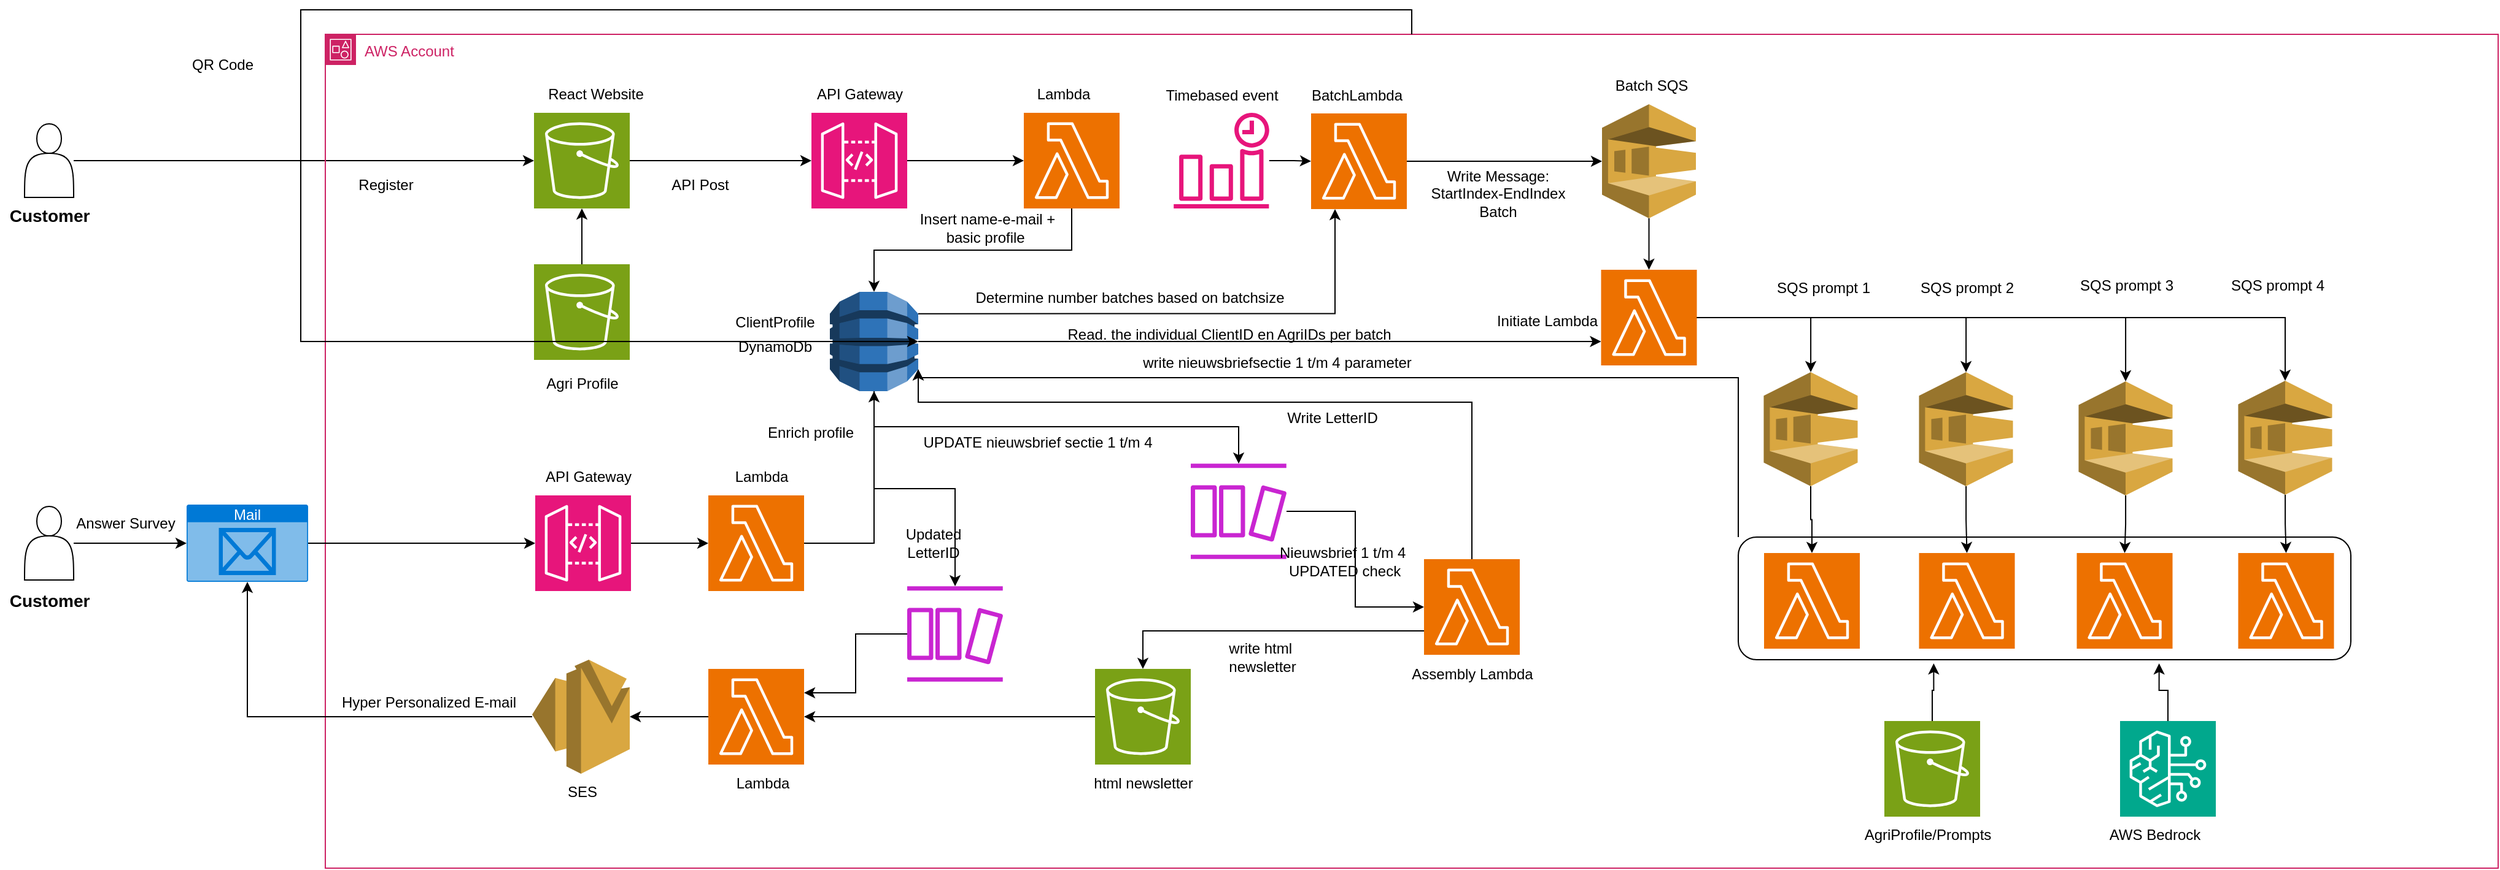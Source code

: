 <mxfile version="24.7.7">
  <diagram name="Page-1" id="ilZP2qW8_-uFimZYdBFT">
    <mxGraphModel dx="1523" dy="710" grid="1" gridSize="10" guides="1" tooltips="1" connect="1" arrows="1" fold="1" page="1" pageScale="1" pageWidth="1169" pageHeight="827" math="0" shadow="0">
      <root>
        <mxCell id="0" />
        <mxCell id="1" parent="0" />
        <mxCell id="if1NxrHObhTsh4fhzjl3-6" style="edgeStyle=orthogonalEdgeStyle;rounded=0;orthogonalLoop=1;jettySize=auto;html=1;" parent="1" source="Pjy3FeyiMRUxahzW9iAM-1" target="if1NxrHObhTsh4fhzjl3-1" edge="1">
          <mxGeometry relative="1" as="geometry" />
        </mxCell>
        <mxCell id="Pjy3FeyiMRUxahzW9iAM-1" value="" style="shape=actor;whiteSpace=wrap;html=1;" parent="1" vertex="1">
          <mxGeometry x="285" y="193" width="40" height="60" as="geometry" />
        </mxCell>
        <mxCell id="Pjy3FeyiMRUxahzW9iAM-2" value="Customer" style="text;html=1;align=center;verticalAlign=middle;resizable=0;points=[];autosize=1;strokeColor=none;fillColor=none;fontStyle=1;fontSize=14;" parent="1" vertex="1">
          <mxGeometry x="265" y="253" width="80" height="30" as="geometry" />
        </mxCell>
        <mxCell id="Pjy3FeyiMRUxahzW9iAM-7" value="AWS Account" style="points=[[0,0],[0.25,0],[0.5,0],[0.75,0],[1,0],[1,0.25],[1,0.5],[1,0.75],[1,1],[0.75,1],[0.5,1],[0.25,1],[0,1],[0,0.75],[0,0.5],[0,0.25]];outlineConnect=0;gradientColor=none;html=1;whiteSpace=wrap;fontSize=12;fontStyle=0;container=1;pointerEvents=0;collapsible=0;recursiveResize=0;shape=mxgraph.aws4.group;grIcon=mxgraph.aws4.group_account;strokeColor=#CD2264;fillColor=none;verticalAlign=top;align=left;spacingLeft=30;fontColor=#CD2264;dashed=0;" parent="1" vertex="1">
          <mxGeometry x="530" y="120" width="1770" height="680" as="geometry" />
        </mxCell>
        <mxCell id="haPTc5b58EqI_fG-wiht-6" value="" style="rounded=1;whiteSpace=wrap;html=1;" vertex="1" parent="Pjy3FeyiMRUxahzW9iAM-7">
          <mxGeometry x="1151" y="410" width="499" height="100" as="geometry" />
        </mxCell>
        <mxCell id="Pjy3FeyiMRUxahzW9iAM-45" value="SES" style="text;html=1;align=center;verticalAlign=middle;resizable=0;points=[];autosize=1;strokeColor=none;fillColor=none;" parent="Pjy3FeyiMRUxahzW9iAM-7" vertex="1">
          <mxGeometry x="184" y="603" width="50" height="30" as="geometry" />
        </mxCell>
        <mxCell id="GgYd7F4fkAA2t6muYhwX-22" value="Lambda" style="text;html=1;align=center;verticalAlign=middle;resizable=0;points=[];autosize=1;strokeColor=none;fillColor=none;" parent="Pjy3FeyiMRUxahzW9iAM-7" vertex="1">
          <mxGeometry x="321" y="595.5" width="70" height="30" as="geometry" />
        </mxCell>
        <mxCell id="Pjy3FeyiMRUxahzW9iAM-12" style="edgeStyle=orthogonalEdgeStyle;rounded=0;orthogonalLoop=1;jettySize=auto;html=1;exitX=1;exitY=0.5;exitDx=0;exitDy=0;exitPerimeter=0;" parent="Pjy3FeyiMRUxahzW9iAM-7" source="Pjy3FeyiMRUxahzW9iAM-8" target="Pjy3FeyiMRUxahzW9iAM-11" edge="1">
          <mxGeometry relative="1" as="geometry" />
        </mxCell>
        <mxCell id="Pjy3FeyiMRUxahzW9iAM-8" value="" style="sketch=0;points=[[0,0,0],[0.25,0,0],[0.5,0,0],[0.75,0,0],[1,0,0],[0,1,0],[0.25,1,0],[0.5,1,0],[0.75,1,0],[1,1,0],[0,0.25,0],[0,0.5,0],[0,0.75,0],[1,0.25,0],[1,0.5,0],[1,0.75,0]];outlineConnect=0;fontColor=#232F3E;fillColor=#E7157B;strokeColor=#ffffff;dashed=0;verticalLabelPosition=bottom;verticalAlign=top;align=center;html=1;fontSize=12;fontStyle=0;aspect=fixed;shape=mxgraph.aws4.resourceIcon;resIcon=mxgraph.aws4.api_gateway;" parent="Pjy3FeyiMRUxahzW9iAM-7" vertex="1">
          <mxGeometry x="396" y="64" width="78" height="78" as="geometry" />
        </mxCell>
        <mxCell id="Pjy3FeyiMRUxahzW9iAM-17" style="edgeStyle=orthogonalEdgeStyle;rounded=0;orthogonalLoop=1;jettySize=auto;html=1;exitX=0.5;exitY=1;exitDx=0;exitDy=0;exitPerimeter=0;" parent="Pjy3FeyiMRUxahzW9iAM-7" source="Pjy3FeyiMRUxahzW9iAM-11" target="Pjy3FeyiMRUxahzW9iAM-15" edge="1">
          <mxGeometry relative="1" as="geometry" />
        </mxCell>
        <mxCell id="Pjy3FeyiMRUxahzW9iAM-11" value="" style="sketch=0;points=[[0,0,0],[0.25,0,0],[0.5,0,0],[0.75,0,0],[1,0,0],[0,1,0],[0.25,1,0],[0.5,1,0],[0.75,1,0],[1,1,0],[0,0.25,0],[0,0.5,0],[0,0.75,0],[1,0.25,0],[1,0.5,0],[1,0.75,0]];outlineConnect=0;fontColor=#232F3E;fillColor=#ED7100;strokeColor=#ffffff;dashed=0;verticalLabelPosition=bottom;verticalAlign=top;align=center;html=1;fontSize=12;fontStyle=0;aspect=fixed;shape=mxgraph.aws4.resourceIcon;resIcon=mxgraph.aws4.lambda;" parent="Pjy3FeyiMRUxahzW9iAM-7" vertex="1">
          <mxGeometry x="569" y="64" width="78" height="78" as="geometry" />
        </mxCell>
        <mxCell id="Pjy3FeyiMRUxahzW9iAM-13" value="API Gateway" style="text;html=1;align=center;verticalAlign=middle;resizable=0;points=[];autosize=1;strokeColor=none;fillColor=none;" parent="Pjy3FeyiMRUxahzW9iAM-7" vertex="1">
          <mxGeometry x="390" y="34" width="90" height="30" as="geometry" />
        </mxCell>
        <mxCell id="Pjy3FeyiMRUxahzW9iAM-14" value="Lambda" style="text;html=1;align=center;verticalAlign=middle;resizable=0;points=[];autosize=1;strokeColor=none;fillColor=none;" parent="Pjy3FeyiMRUxahzW9iAM-7" vertex="1">
          <mxGeometry x="566" y="34" width="70" height="30" as="geometry" />
        </mxCell>
        <mxCell id="haPTc5b58EqI_fG-wiht-12" style="edgeStyle=orthogonalEdgeStyle;rounded=0;orthogonalLoop=1;jettySize=auto;html=1;" edge="1" parent="Pjy3FeyiMRUxahzW9iAM-7" source="Pjy3FeyiMRUxahzW9iAM-15" target="x71hhQw1BTaZVCnX9v6i-37">
          <mxGeometry relative="1" as="geometry" />
        </mxCell>
        <mxCell id="haPTc5b58EqI_fG-wiht-19" style="edgeStyle=orthogonalEdgeStyle;rounded=0;orthogonalLoop=1;jettySize=auto;html=1;" edge="1" parent="Pjy3FeyiMRUxahzW9iAM-7" source="Pjy3FeyiMRUxahzW9iAM-15" target="haPTc5b58EqI_fG-wiht-18">
          <mxGeometry relative="1" as="geometry">
            <Array as="points">
              <mxPoint x="447" y="320" />
              <mxPoint x="744" y="320" />
            </Array>
          </mxGeometry>
        </mxCell>
        <mxCell id="Pjy3FeyiMRUxahzW9iAM-15" value="" style="outlineConnect=0;dashed=0;verticalLabelPosition=bottom;verticalAlign=top;align=center;html=1;shape=mxgraph.aws3.dynamo_db;fillColor=#2E73B8;gradientColor=none;" parent="Pjy3FeyiMRUxahzW9iAM-7" vertex="1">
          <mxGeometry x="411" y="210" width="72" height="81" as="geometry" />
        </mxCell>
        <mxCell id="Pjy3FeyiMRUxahzW9iAM-18" value="Insert name-e-mail + &lt;br&gt;basic profile&amp;nbsp;" style="text;html=1;align=center;verticalAlign=middle;resizable=0;points=[];autosize=1;strokeColor=none;fillColor=none;" parent="Pjy3FeyiMRUxahzW9iAM-7" vertex="1">
          <mxGeometry x="474" y="138" width="130" height="40" as="geometry" />
        </mxCell>
        <mxCell id="Pjy3FeyiMRUxahzW9iAM-19" style="edgeStyle=orthogonalEdgeStyle;rounded=0;orthogonalLoop=1;jettySize=auto;html=1;exitX=1;exitY=0.5;exitDx=0;exitDy=0;exitPerimeter=0;" parent="Pjy3FeyiMRUxahzW9iAM-7" source="Pjy3FeyiMRUxahzW9iAM-20" target="Pjy3FeyiMRUxahzW9iAM-21" edge="1">
          <mxGeometry relative="1" as="geometry" />
        </mxCell>
        <mxCell id="Pjy3FeyiMRUxahzW9iAM-20" value="" style="sketch=0;points=[[0,0,0],[0.25,0,0],[0.5,0,0],[0.75,0,0],[1,0,0],[0,1,0],[0.25,1,0],[0.5,1,0],[0.75,1,0],[1,1,0],[0,0.25,0],[0,0.5,0],[0,0.75,0],[1,0.25,0],[1,0.5,0],[1,0.75,0]];outlineConnect=0;fontColor=#232F3E;fillColor=#E7157B;strokeColor=#ffffff;dashed=0;verticalLabelPosition=bottom;verticalAlign=top;align=center;html=1;fontSize=12;fontStyle=0;aspect=fixed;shape=mxgraph.aws4.resourceIcon;resIcon=mxgraph.aws4.api_gateway;" parent="Pjy3FeyiMRUxahzW9iAM-7" vertex="1">
          <mxGeometry x="171" y="376" width="78" height="78" as="geometry" />
        </mxCell>
        <mxCell id="Pjy3FeyiMRUxahzW9iAM-21" value="" style="sketch=0;points=[[0,0,0],[0.25,0,0],[0.5,0,0],[0.75,0,0],[1,0,0],[0,1,0],[0.25,1,0],[0.5,1,0],[0.75,1,0],[1,1,0],[0,0.25,0],[0,0.5,0],[0,0.75,0],[1,0.25,0],[1,0.5,0],[1,0.75,0]];outlineConnect=0;fontColor=#232F3E;fillColor=#ED7100;strokeColor=#ffffff;dashed=0;verticalLabelPosition=bottom;verticalAlign=top;align=center;html=1;fontSize=12;fontStyle=0;aspect=fixed;shape=mxgraph.aws4.resourceIcon;resIcon=mxgraph.aws4.lambda;" parent="Pjy3FeyiMRUxahzW9iAM-7" vertex="1">
          <mxGeometry x="312" y="376" width="78" height="78" as="geometry" />
        </mxCell>
        <mxCell id="Pjy3FeyiMRUxahzW9iAM-22" value="API Gateway" style="text;html=1;align=center;verticalAlign=middle;resizable=0;points=[];autosize=1;strokeColor=none;fillColor=none;" parent="Pjy3FeyiMRUxahzW9iAM-7" vertex="1">
          <mxGeometry x="168.5" y="346" width="90" height="30" as="geometry" />
        </mxCell>
        <mxCell id="Pjy3FeyiMRUxahzW9iAM-23" value="Lambda" style="text;html=1;align=center;verticalAlign=middle;resizable=0;points=[];autosize=1;strokeColor=none;fillColor=none;" parent="Pjy3FeyiMRUxahzW9iAM-7" vertex="1">
          <mxGeometry x="320" y="346" width="70" height="30" as="geometry" />
        </mxCell>
        <mxCell id="Pjy3FeyiMRUxahzW9iAM-33" style="edgeStyle=orthogonalEdgeStyle;rounded=0;orthogonalLoop=1;jettySize=auto;html=1;entryX=0.5;entryY=1;entryDx=0;entryDy=0;entryPerimeter=0;" parent="Pjy3FeyiMRUxahzW9iAM-7" source="Pjy3FeyiMRUxahzW9iAM-21" target="Pjy3FeyiMRUxahzW9iAM-15" edge="1">
          <mxGeometry relative="1" as="geometry" />
        </mxCell>
        <mxCell id="Pjy3FeyiMRUxahzW9iAM-34" value="Enrich profile" style="text;html=1;align=center;verticalAlign=middle;resizable=0;points=[];autosize=1;strokeColor=none;fillColor=none;" parent="Pjy3FeyiMRUxahzW9iAM-7" vertex="1">
          <mxGeometry x="350" y="310" width="90" height="30" as="geometry" />
        </mxCell>
        <mxCell id="yBYa-x6PglmO1cDo0_gz-7" style="edgeStyle=orthogonalEdgeStyle;rounded=0;orthogonalLoop=1;jettySize=auto;html=1;" parent="Pjy3FeyiMRUxahzW9iAM-7" source="Pjy3FeyiMRUxahzW9iAM-35" target="yBYa-x6PglmO1cDo0_gz-5" edge="1">
          <mxGeometry relative="1" as="geometry" />
        </mxCell>
        <mxCell id="Pjy3FeyiMRUxahzW9iAM-35" value="" style="sketch=0;points=[[0,0,0],[0.25,0,0],[0.5,0,0],[0.75,0,0],[1,0,0],[0,1,0],[0.25,1,0],[0.5,1,0],[0.75,1,0],[1,1,0],[0,0.25,0],[0,0.5,0],[0,0.75,0],[1,0.25,0],[1,0.5,0],[1,0.75,0]];outlineConnect=0;fontColor=#232F3E;fillColor=#ED7100;strokeColor=#ffffff;dashed=0;verticalLabelPosition=bottom;verticalAlign=top;align=center;html=1;fontSize=12;fontStyle=0;aspect=fixed;shape=mxgraph.aws4.resourceIcon;resIcon=mxgraph.aws4.lambda;" parent="Pjy3FeyiMRUxahzW9iAM-7" vertex="1">
          <mxGeometry x="803" y="64.5" width="78" height="78" as="geometry" />
        </mxCell>
        <mxCell id="Pjy3FeyiMRUxahzW9iAM-36" value="" style="sketch=0;outlineConnect=0;fontColor=#232F3E;gradientColor=none;fillColor=#E7157B;strokeColor=none;dashed=0;verticalLabelPosition=bottom;verticalAlign=top;align=center;html=1;fontSize=12;fontStyle=0;aspect=fixed;pointerEvents=1;shape=mxgraph.aws4.event_time_based;" parent="Pjy3FeyiMRUxahzW9iAM-7" vertex="1">
          <mxGeometry x="691" y="64" width="78" height="78" as="geometry" />
        </mxCell>
        <mxCell id="Pjy3FeyiMRUxahzW9iAM-37" value="Timebased event" style="text;html=1;align=center;verticalAlign=middle;resizable=0;points=[];autosize=1;strokeColor=none;fillColor=none;" parent="Pjy3FeyiMRUxahzW9iAM-7" vertex="1">
          <mxGeometry x="670" y="34.5" width="120" height="30" as="geometry" />
        </mxCell>
        <mxCell id="Pjy3FeyiMRUxahzW9iAM-46" value="" style="sketch=0;points=[[0,0,0],[0.25,0,0],[0.5,0,0],[0.75,0,0],[1,0,0],[0,1,0],[0.25,1,0],[0.5,1,0],[0.75,1,0],[1,1,0],[0,0.25,0],[0,0.5,0],[0,0.75,0],[1,0.25,0],[1,0.5,0],[1,0.75,0]];outlineConnect=0;fontColor=#232F3E;fillColor=#7AA116;strokeColor=#ffffff;dashed=0;verticalLabelPosition=bottom;verticalAlign=top;align=center;html=1;fontSize=12;fontStyle=0;aspect=fixed;shape=mxgraph.aws4.resourceIcon;resIcon=mxgraph.aws4.s3;" parent="Pjy3FeyiMRUxahzW9iAM-7" vertex="1">
          <mxGeometry x="627" y="517.5" width="78" height="78" as="geometry" />
        </mxCell>
        <mxCell id="Pjy3FeyiMRUxahzW9iAM-48" value="write html&amp;nbsp;&lt;div&gt;newsletter&lt;/div&gt;" style="text;html=1;align=center;verticalAlign=middle;resizable=0;points=[];autosize=1;strokeColor=none;fillColor=none;" parent="Pjy3FeyiMRUxahzW9iAM-7" vertex="1">
          <mxGeometry x="723" y="488" width="80" height="40" as="geometry" />
        </mxCell>
        <mxCell id="Pjy3FeyiMRUxahzW9iAM-55" value="html newsletter" style="text;html=1;align=center;verticalAlign=middle;resizable=0;points=[];autosize=1;strokeColor=none;fillColor=none;" parent="Pjy3FeyiMRUxahzW9iAM-7" vertex="1">
          <mxGeometry x="616" y="595.5" width="100" height="30" as="geometry" />
        </mxCell>
        <mxCell id="x71hhQw1BTaZVCnX9v6i-20" style="edgeStyle=orthogonalEdgeStyle;rounded=0;orthogonalLoop=1;jettySize=auto;html=1;exitX=0;exitY=0.5;exitDx=0;exitDy=0;exitPerimeter=0;" parent="Pjy3FeyiMRUxahzW9iAM-7" source="GgYd7F4fkAA2t6muYhwX-21" target="Pjy3FeyiMRUxahzW9iAM-44" edge="1">
          <mxGeometry relative="1" as="geometry" />
        </mxCell>
        <mxCell id="GgYd7F4fkAA2t6muYhwX-21" value="" style="sketch=0;points=[[0,0,0],[0.25,0,0],[0.5,0,0],[0.75,0,0],[1,0,0],[0,1,0],[0.25,1,0],[0.5,1,0],[0.75,1,0],[1,1,0],[0,0.25,0],[0,0.5,0],[0,0.75,0],[1,0.25,0],[1,0.5,0],[1,0.75,0]];outlineConnect=0;fontColor=#232F3E;fillColor=#ED7100;strokeColor=#ffffff;dashed=0;verticalLabelPosition=bottom;verticalAlign=top;align=center;html=1;fontSize=12;fontStyle=0;aspect=fixed;shape=mxgraph.aws4.resourceIcon;resIcon=mxgraph.aws4.lambda;" parent="Pjy3FeyiMRUxahzW9iAM-7" vertex="1">
          <mxGeometry x="312" y="517.5" width="78" height="78" as="geometry" />
        </mxCell>
        <mxCell id="if1NxrHObhTsh4fhzjl3-1" value="" style="sketch=0;points=[[0,0,0],[0.25,0,0],[0.5,0,0],[0.75,0,0],[1,0,0],[0,1,0],[0.25,1,0],[0.5,1,0],[0.75,1,0],[1,1,0],[0,0.25,0],[0,0.5,0],[0,0.75,0],[1,0.25,0],[1,0.5,0],[1,0.75,0]];outlineConnect=0;fontColor=#232F3E;fillColor=#7AA116;strokeColor=#ffffff;dashed=0;verticalLabelPosition=bottom;verticalAlign=top;align=center;html=1;fontSize=12;fontStyle=0;aspect=fixed;shape=mxgraph.aws4.resourceIcon;resIcon=mxgraph.aws4.s3;" parent="Pjy3FeyiMRUxahzW9iAM-7" vertex="1">
          <mxGeometry x="170" y="64" width="78" height="78" as="geometry" />
        </mxCell>
        <mxCell id="if1NxrHObhTsh4fhzjl3-2" value="React Website" style="text;html=1;align=center;verticalAlign=middle;resizable=0;points=[];autosize=1;strokeColor=none;fillColor=none;" parent="Pjy3FeyiMRUxahzW9iAM-7" vertex="1">
          <mxGeometry x="170" y="34" width="100" height="30" as="geometry" />
        </mxCell>
        <mxCell id="if1NxrHObhTsh4fhzjl3-4" value="" style="shape=image;verticalLabelPosition=bottom;labelBackgroundColor=default;verticalAlign=top;aspect=fixed;imageAspect=0;image=https://upload.wikimedia.org/wikipedia/commons/thumb/a/a7/React-icon.svg/512px-React-icon.svg.png;" parent="Pjy3FeyiMRUxahzW9iAM-7" vertex="1">
          <mxGeometry x="120.6" y="27" width="49.4" height="44" as="geometry" />
        </mxCell>
        <mxCell id="if1NxrHObhTsh4fhzjl3-5" style="edgeStyle=orthogonalEdgeStyle;rounded=0;orthogonalLoop=1;jettySize=auto;html=1;entryX=0;entryY=0.5;entryDx=0;entryDy=0;entryPerimeter=0;" parent="Pjy3FeyiMRUxahzW9iAM-7" source="if1NxrHObhTsh4fhzjl3-1" target="Pjy3FeyiMRUxahzW9iAM-8" edge="1">
          <mxGeometry relative="1" as="geometry" />
        </mxCell>
        <mxCell id="if1NxrHObhTsh4fhzjl3-7" value="Register" style="text;html=1;align=center;verticalAlign=middle;resizable=0;points=[];autosize=1;strokeColor=none;fillColor=none;" parent="Pjy3FeyiMRUxahzW9iAM-7" vertex="1">
          <mxGeometry x="14" y="108" width="70" height="30" as="geometry" />
        </mxCell>
        <mxCell id="if1NxrHObhTsh4fhzjl3-8" value="API Post" style="text;html=1;align=center;verticalAlign=middle;resizable=0;points=[];autosize=1;strokeColor=none;fillColor=none;" parent="Pjy3FeyiMRUxahzW9iAM-7" vertex="1">
          <mxGeometry x="270" y="108" width="70" height="30" as="geometry" />
        </mxCell>
        <mxCell id="if1NxrHObhTsh4fhzjl3-9" value="DynamoDb" style="text;html=1;align=center;verticalAlign=middle;resizable=0;points=[];autosize=1;strokeColor=none;fillColor=none;" parent="Pjy3FeyiMRUxahzW9iAM-7" vertex="1">
          <mxGeometry x="326" y="240" width="80" height="30" as="geometry" />
        </mxCell>
        <mxCell id="if1NxrHObhTsh4fhzjl3-10" value="" style="sketch=0;points=[[0,0,0],[0.25,0,0],[0.5,0,0],[0.75,0,0],[1,0,0],[0,1,0],[0.25,1,0],[0.5,1,0],[0.75,1,0],[1,1,0],[0,0.25,0],[0,0.5,0],[0,0.75,0],[1,0.25,0],[1,0.5,0],[1,0.75,0]];outlineConnect=0;fontColor=#232F3E;fillColor=#7AA116;strokeColor=#ffffff;dashed=0;verticalLabelPosition=bottom;verticalAlign=top;align=center;html=1;fontSize=12;fontStyle=0;aspect=fixed;shape=mxgraph.aws4.resourceIcon;resIcon=mxgraph.aws4.s3;" parent="Pjy3FeyiMRUxahzW9iAM-7" vertex="1">
          <mxGeometry x="170" y="187.5" width="78" height="78" as="geometry" />
        </mxCell>
        <mxCell id="if1NxrHObhTsh4fhzjl3-11" value="Agri Profile" style="text;html=1;align=center;verticalAlign=middle;resizable=0;points=[];autosize=1;strokeColor=none;fillColor=none;" parent="Pjy3FeyiMRUxahzW9iAM-7" vertex="1">
          <mxGeometry x="169" y="270" width="80" height="30" as="geometry" />
        </mxCell>
        <mxCell id="if1NxrHObhTsh4fhzjl3-12" style="edgeStyle=orthogonalEdgeStyle;rounded=0;orthogonalLoop=1;jettySize=auto;html=1;exitX=0.5;exitY=0;exitDx=0;exitDy=0;exitPerimeter=0;entryX=0.5;entryY=1;entryDx=0;entryDy=0;entryPerimeter=0;" parent="Pjy3FeyiMRUxahzW9iAM-7" source="if1NxrHObhTsh4fhzjl3-10" target="if1NxrHObhTsh4fhzjl3-1" edge="1">
          <mxGeometry relative="1" as="geometry" />
        </mxCell>
        <mxCell id="Pjy3FeyiMRUxahzW9iAM-44" value="" style="outlineConnect=0;dashed=0;verticalLabelPosition=bottom;verticalAlign=top;align=center;html=1;shape=mxgraph.aws3.ses;fillColor=#D9A741;gradientColor=none;" parent="Pjy3FeyiMRUxahzW9iAM-7" vertex="1">
          <mxGeometry x="168.5" y="510" width="79.5" height="93" as="geometry" />
        </mxCell>
        <mxCell id="Pjy3FeyiMRUxahzW9iAM-59" value="Hyper Personalized E-mail" style="text;html=1;align=center;verticalAlign=middle;resizable=0;points=[];autosize=1;strokeColor=none;fillColor=none;" parent="Pjy3FeyiMRUxahzW9iAM-7" vertex="1">
          <mxGeometry x="-1.5" y="530" width="170" height="30" as="geometry" />
        </mxCell>
        <mxCell id="x71hhQw1BTaZVCnX9v6i-31" style="edgeStyle=orthogonalEdgeStyle;rounded=0;orthogonalLoop=1;jettySize=auto;html=1;entryX=1;entryY=0.5;entryDx=0;entryDy=0;entryPerimeter=0;" parent="Pjy3FeyiMRUxahzW9iAM-7" source="Pjy3FeyiMRUxahzW9iAM-46" target="GgYd7F4fkAA2t6muYhwX-21" edge="1">
          <mxGeometry relative="1" as="geometry" />
        </mxCell>
        <mxCell id="x71hhQw1BTaZVCnX9v6i-37" value="" style="sketch=0;outlineConnect=0;fontColor=#232F3E;gradientColor=none;fillColor=#C925D1;strokeColor=none;dashed=0;verticalLabelPosition=bottom;verticalAlign=top;align=center;html=1;fontSize=12;fontStyle=0;aspect=fixed;pointerEvents=1;shape=mxgraph.aws4.dynamodb_stream;" parent="Pjy3FeyiMRUxahzW9iAM-7" vertex="1">
          <mxGeometry x="474" y="450" width="78" height="78" as="geometry" />
        </mxCell>
        <mxCell id="yBYa-x6PglmO1cDo0_gz-2" value="BatchLambda" style="text;html=1;align=center;verticalAlign=middle;resizable=0;points=[];autosize=1;strokeColor=none;fillColor=none;" parent="Pjy3FeyiMRUxahzW9iAM-7" vertex="1">
          <mxGeometry x="790" y="34.5" width="100" height="30" as="geometry" />
        </mxCell>
        <mxCell id="yBYa-x6PglmO1cDo0_gz-26" style="edgeStyle=orthogonalEdgeStyle;rounded=0;orthogonalLoop=1;jettySize=auto;html=1;exitX=0.5;exitY=1;exitDx=0;exitDy=0;exitPerimeter=0;" parent="Pjy3FeyiMRUxahzW9iAM-7" source="yBYa-x6PglmO1cDo0_gz-5" target="yBYa-x6PglmO1cDo0_gz-22" edge="1">
          <mxGeometry relative="1" as="geometry" />
        </mxCell>
        <mxCell id="yBYa-x6PglmO1cDo0_gz-5" value="" style="outlineConnect=0;dashed=0;verticalLabelPosition=bottom;verticalAlign=top;align=center;html=1;shape=mxgraph.aws3.sqs;fillColor=#D9A741;gradientColor=none;" parent="Pjy3FeyiMRUxahzW9iAM-7" vertex="1">
          <mxGeometry x="1040" y="57" width="76.5" height="93" as="geometry" />
        </mxCell>
        <mxCell id="yBYa-x6PglmO1cDo0_gz-6" value="Batch SQS" style="text;html=1;align=center;verticalAlign=middle;resizable=0;points=[];autosize=1;strokeColor=none;fillColor=none;" parent="Pjy3FeyiMRUxahzW9iAM-7" vertex="1">
          <mxGeometry x="1040" y="27" width="80" height="30" as="geometry" />
        </mxCell>
        <mxCell id="yBYa-x6PglmO1cDo0_gz-8" value="Write Message:&lt;br&gt;StartIndex-EndIndex&lt;br&gt;Batch" style="text;html=1;align=center;verticalAlign=middle;resizable=0;points=[];autosize=1;strokeColor=none;fillColor=none;" parent="Pjy3FeyiMRUxahzW9iAM-7" vertex="1">
          <mxGeometry x="890" y="100" width="130" height="60" as="geometry" />
        </mxCell>
        <mxCell id="yBYa-x6PglmO1cDo0_gz-10" value="ClientProfile" style="text;html=1;align=center;verticalAlign=middle;resizable=0;points=[];autosize=1;strokeColor=none;fillColor=none;" parent="Pjy3FeyiMRUxahzW9iAM-7" vertex="1">
          <mxGeometry x="321" y="220" width="90" height="30" as="geometry" />
        </mxCell>
        <mxCell id="yBYa-x6PglmO1cDo0_gz-14" style="edgeStyle=orthogonalEdgeStyle;rounded=0;orthogonalLoop=1;jettySize=auto;html=1;entryX=1;entryY=0.25;entryDx=0;entryDy=0;entryPerimeter=0;" parent="Pjy3FeyiMRUxahzW9iAM-7" source="x71hhQw1BTaZVCnX9v6i-37" target="GgYd7F4fkAA2t6muYhwX-21" edge="1">
          <mxGeometry relative="1" as="geometry" />
        </mxCell>
        <mxCell id="yBYa-x6PglmO1cDo0_gz-18" value="Updated&lt;br&gt;LetterID" style="text;html=1;align=center;verticalAlign=middle;resizable=0;points=[];autosize=1;strokeColor=none;fillColor=none;" parent="Pjy3FeyiMRUxahzW9iAM-7" vertex="1">
          <mxGeometry x="460" y="395" width="70" height="40" as="geometry" />
        </mxCell>
        <mxCell id="yBYa-x6PglmO1cDo0_gz-1" value="Determine number batches based on batchsize" style="text;html=1;align=center;verticalAlign=middle;resizable=0;points=[];autosize=1;strokeColor=none;fillColor=none;" parent="Pjy3FeyiMRUxahzW9iAM-7" vertex="1">
          <mxGeometry x="520" y="200" width="270" height="30" as="geometry" />
        </mxCell>
        <mxCell id="yBYa-x6PglmO1cDo0_gz-19" style="edgeStyle=orthogonalEdgeStyle;rounded=0;orthogonalLoop=1;jettySize=auto;html=1;entryX=0;entryY=0.5;entryDx=0;entryDy=0;entryPerimeter=0;" parent="Pjy3FeyiMRUxahzW9iAM-7" source="Pjy3FeyiMRUxahzW9iAM-36" target="Pjy3FeyiMRUxahzW9iAM-35" edge="1">
          <mxGeometry relative="1" as="geometry" />
        </mxCell>
        <mxCell id="yBYa-x6PglmO1cDo0_gz-48" style="edgeStyle=orthogonalEdgeStyle;rounded=0;orthogonalLoop=1;jettySize=auto;html=1;" parent="Pjy3FeyiMRUxahzW9iAM-7" source="yBYa-x6PglmO1cDo0_gz-22" target="yBYa-x6PglmO1cDo0_gz-31" edge="1">
          <mxGeometry relative="1" as="geometry" />
        </mxCell>
        <mxCell id="yBYa-x6PglmO1cDo0_gz-49" style="edgeStyle=orthogonalEdgeStyle;rounded=0;orthogonalLoop=1;jettySize=auto;html=1;" parent="Pjy3FeyiMRUxahzW9iAM-7" source="yBYa-x6PglmO1cDo0_gz-22" target="yBYa-x6PglmO1cDo0_gz-34" edge="1">
          <mxGeometry relative="1" as="geometry" />
        </mxCell>
        <mxCell id="yBYa-x6PglmO1cDo0_gz-50" style="edgeStyle=orthogonalEdgeStyle;rounded=0;orthogonalLoop=1;jettySize=auto;html=1;" parent="Pjy3FeyiMRUxahzW9iAM-7" source="yBYa-x6PglmO1cDo0_gz-22" target="yBYa-x6PglmO1cDo0_gz-36" edge="1">
          <mxGeometry relative="1" as="geometry" />
        </mxCell>
        <mxCell id="yBYa-x6PglmO1cDo0_gz-22" value="" style="sketch=0;points=[[0,0,0],[0.25,0,0],[0.5,0,0],[0.75,0,0],[1,0,0],[0,1,0],[0.25,1,0],[0.5,1,0],[0.75,1,0],[1,1,0],[0,0.25,0],[0,0.5,0],[0,0.75,0],[1,0.25,0],[1,0.5,0],[1,0.75,0]];outlineConnect=0;fontColor=#232F3E;fillColor=#ED7100;strokeColor=#ffffff;dashed=0;verticalLabelPosition=bottom;verticalAlign=top;align=center;html=1;fontSize=12;fontStyle=0;aspect=fixed;shape=mxgraph.aws4.resourceIcon;resIcon=mxgraph.aws4.lambda;" parent="Pjy3FeyiMRUxahzW9iAM-7" vertex="1">
          <mxGeometry x="1039.25" y="192" width="78" height="78" as="geometry" />
        </mxCell>
        <mxCell id="yBYa-x6PglmO1cDo0_gz-24" style="edgeStyle=orthogonalEdgeStyle;rounded=0;orthogonalLoop=1;jettySize=auto;html=1;exitX=1;exitY=0.22;exitDx=0;exitDy=0;exitPerimeter=0;entryX=0.25;entryY=1;entryDx=0;entryDy=0;entryPerimeter=0;" parent="Pjy3FeyiMRUxahzW9iAM-7" source="Pjy3FeyiMRUxahzW9iAM-15" target="Pjy3FeyiMRUxahzW9iAM-35" edge="1">
          <mxGeometry relative="1" as="geometry" />
        </mxCell>
        <mxCell id="yBYa-x6PglmO1cDo0_gz-25" style="edgeStyle=orthogonalEdgeStyle;rounded=0;orthogonalLoop=1;jettySize=auto;html=1;entryX=0;entryY=0.75;entryDx=0;entryDy=0;entryPerimeter=0;" parent="Pjy3FeyiMRUxahzW9iAM-7" source="Pjy3FeyiMRUxahzW9iAM-15" target="yBYa-x6PglmO1cDo0_gz-22" edge="1">
          <mxGeometry relative="1" as="geometry" />
        </mxCell>
        <mxCell id="yBYa-x6PglmO1cDo0_gz-27" value="Initiate Lambda" style="text;html=1;align=center;verticalAlign=middle;resizable=0;points=[];autosize=1;strokeColor=none;fillColor=none;" parent="Pjy3FeyiMRUxahzW9iAM-7" vertex="1">
          <mxGeometry x="940" y="219" width="110" height="30" as="geometry" />
        </mxCell>
        <mxCell id="yBYa-x6PglmO1cDo0_gz-28" value="Read. the individual ClientID en AgriIDs per batch" style="text;html=1;align=center;verticalAlign=middle;resizable=0;points=[];autosize=1;strokeColor=none;fillColor=none;" parent="Pjy3FeyiMRUxahzW9iAM-7" vertex="1">
          <mxGeometry x="591" y="230" width="290" height="30" as="geometry" />
        </mxCell>
        <mxCell id="yBYa-x6PglmO1cDo0_gz-58" style="edgeStyle=orthogonalEdgeStyle;rounded=0;orthogonalLoop=1;jettySize=auto;html=1;exitX=0.5;exitY=1;exitDx=0;exitDy=0;exitPerimeter=0;" parent="Pjy3FeyiMRUxahzW9iAM-7" source="yBYa-x6PglmO1cDo0_gz-31" target="yBYa-x6PglmO1cDo0_gz-54" edge="1">
          <mxGeometry relative="1" as="geometry" />
        </mxCell>
        <mxCell id="yBYa-x6PglmO1cDo0_gz-31" value="" style="outlineConnect=0;dashed=0;verticalLabelPosition=bottom;verticalAlign=top;align=center;html=1;shape=mxgraph.aws3.sqs;fillColor=#D9A741;gradientColor=none;" parent="Pjy3FeyiMRUxahzW9iAM-7" vertex="1">
          <mxGeometry x="1171.75" y="275.5" width="76.5" height="93" as="geometry" />
        </mxCell>
        <mxCell id="yBYa-x6PglmO1cDo0_gz-34" value="" style="outlineConnect=0;dashed=0;verticalLabelPosition=bottom;verticalAlign=top;align=center;html=1;shape=mxgraph.aws3.sqs;fillColor=#D9A741;gradientColor=none;" parent="Pjy3FeyiMRUxahzW9iAM-7" vertex="1">
          <mxGeometry x="1298.25" y="275.5" width="76.5" height="93" as="geometry" />
        </mxCell>
        <mxCell id="yBYa-x6PglmO1cDo0_gz-36" value="" style="outlineConnect=0;dashed=0;verticalLabelPosition=bottom;verticalAlign=top;align=center;html=1;shape=mxgraph.aws3.sqs;fillColor=#D9A741;gradientColor=none;" parent="Pjy3FeyiMRUxahzW9iAM-7" vertex="1">
          <mxGeometry x="1428.25" y="283" width="76.5" height="93" as="geometry" />
        </mxCell>
        <mxCell id="yBYa-x6PglmO1cDo0_gz-38" value="" style="outlineConnect=0;dashed=0;verticalLabelPosition=bottom;verticalAlign=top;align=center;html=1;shape=mxgraph.aws3.sqs;fillColor=#D9A741;gradientColor=none;" parent="Pjy3FeyiMRUxahzW9iAM-7" vertex="1">
          <mxGeometry x="1558.25" y="282.5" width="76.5" height="93" as="geometry" />
        </mxCell>
        <mxCell id="yBYa-x6PglmO1cDo0_gz-41" value="SQS prompt 2" style="text;html=1;align=center;verticalAlign=middle;resizable=0;points=[];autosize=1;strokeColor=none;fillColor=none;" parent="Pjy3FeyiMRUxahzW9iAM-7" vertex="1">
          <mxGeometry x="1286.5" y="192" width="100" height="30" as="geometry" />
        </mxCell>
        <mxCell id="yBYa-x6PglmO1cDo0_gz-42" value="SQS prompt 3" style="text;html=1;align=center;verticalAlign=middle;resizable=0;points=[];autosize=1;strokeColor=none;fillColor=none;" parent="Pjy3FeyiMRUxahzW9iAM-7" vertex="1">
          <mxGeometry x="1416.5" y="190" width="100" height="30" as="geometry" />
        </mxCell>
        <mxCell id="yBYa-x6PglmO1cDo0_gz-43" value="SQS prompt 4" style="text;html=1;align=center;verticalAlign=middle;resizable=0;points=[];autosize=1;strokeColor=none;fillColor=none;" parent="Pjy3FeyiMRUxahzW9iAM-7" vertex="1">
          <mxGeometry x="1540" y="190" width="100" height="30" as="geometry" />
        </mxCell>
        <mxCell id="yBYa-x6PglmO1cDo0_gz-40" value="SQS prompt 1" style="text;html=1;align=center;verticalAlign=middle;resizable=0;points=[];autosize=1;strokeColor=none;fillColor=none;" parent="Pjy3FeyiMRUxahzW9iAM-7" vertex="1">
          <mxGeometry x="1170" y="192" width="100" height="30" as="geometry" />
        </mxCell>
        <mxCell id="yBYa-x6PglmO1cDo0_gz-53" style="edgeStyle=orthogonalEdgeStyle;rounded=0;orthogonalLoop=1;jettySize=auto;html=1;entryX=0.5;entryY=0;entryDx=0;entryDy=0;entryPerimeter=0;" parent="Pjy3FeyiMRUxahzW9iAM-7" source="yBYa-x6PglmO1cDo0_gz-22" target="yBYa-x6PglmO1cDo0_gz-38" edge="1">
          <mxGeometry relative="1" as="geometry" />
        </mxCell>
        <mxCell id="yBYa-x6PglmO1cDo0_gz-54" value="" style="sketch=0;points=[[0,0,0],[0.25,0,0],[0.5,0,0],[0.75,0,0],[1,0,0],[0,1,0],[0.25,1,0],[0.5,1,0],[0.75,1,0],[1,1,0],[0,0.25,0],[0,0.5,0],[0,0.75,0],[1,0.25,0],[1,0.5,0],[1,0.75,0]];outlineConnect=0;fontColor=#232F3E;fillColor=#ED7100;strokeColor=#ffffff;dashed=0;verticalLabelPosition=bottom;verticalAlign=top;align=center;html=1;fontSize=12;fontStyle=0;aspect=fixed;shape=mxgraph.aws4.resourceIcon;resIcon=mxgraph.aws4.lambda;" parent="Pjy3FeyiMRUxahzW9iAM-7" vertex="1">
          <mxGeometry x="1172" y="423" width="78" height="78" as="geometry" />
        </mxCell>
        <mxCell id="yBYa-x6PglmO1cDo0_gz-55" value="" style="sketch=0;points=[[0,0,0],[0.25,0,0],[0.5,0,0],[0.75,0,0],[1,0,0],[0,1,0],[0.25,1,0],[0.5,1,0],[0.75,1,0],[1,1,0],[0,0.25,0],[0,0.5,0],[0,0.75,0],[1,0.25,0],[1,0.5,0],[1,0.75,0]];outlineConnect=0;fontColor=#232F3E;fillColor=#ED7100;strokeColor=#ffffff;dashed=0;verticalLabelPosition=bottom;verticalAlign=top;align=center;html=1;fontSize=12;fontStyle=0;aspect=fixed;shape=mxgraph.aws4.resourceIcon;resIcon=mxgraph.aws4.lambda;" parent="Pjy3FeyiMRUxahzW9iAM-7" vertex="1">
          <mxGeometry x="1298.25" y="423" width="78" height="78" as="geometry" />
        </mxCell>
        <mxCell id="yBYa-x6PglmO1cDo0_gz-56" value="" style="sketch=0;points=[[0,0,0],[0.25,0,0],[0.5,0,0],[0.75,0,0],[1,0,0],[0,1,0],[0.25,1,0],[0.5,1,0],[0.75,1,0],[1,1,0],[0,0.25,0],[0,0.5,0],[0,0.75,0],[1,0.25,0],[1,0.5,0],[1,0.75,0]];outlineConnect=0;fontColor=#232F3E;fillColor=#ED7100;strokeColor=#ffffff;dashed=0;verticalLabelPosition=bottom;verticalAlign=top;align=center;html=1;fontSize=12;fontStyle=0;aspect=fixed;shape=mxgraph.aws4.resourceIcon;resIcon=mxgraph.aws4.lambda;" parent="Pjy3FeyiMRUxahzW9iAM-7" vertex="1">
          <mxGeometry x="1426.75" y="423" width="78" height="78" as="geometry" />
        </mxCell>
        <mxCell id="yBYa-x6PglmO1cDo0_gz-57" value="" style="sketch=0;points=[[0,0,0],[0.25,0,0],[0.5,0,0],[0.75,0,0],[1,0,0],[0,1,0],[0.25,1,0],[0.5,1,0],[0.75,1,0],[1,1,0],[0,0.25,0],[0,0.5,0],[0,0.75,0],[1,0.25,0],[1,0.5,0],[1,0.75,0]];outlineConnect=0;fontColor=#232F3E;fillColor=#ED7100;strokeColor=#ffffff;dashed=0;verticalLabelPosition=bottom;verticalAlign=top;align=center;html=1;fontSize=12;fontStyle=0;aspect=fixed;shape=mxgraph.aws4.resourceIcon;resIcon=mxgraph.aws4.lambda;" parent="Pjy3FeyiMRUxahzW9iAM-7" vertex="1">
          <mxGeometry x="1558.25" y="423" width="78" height="78" as="geometry" />
        </mxCell>
        <mxCell id="yBYa-x6PglmO1cDo0_gz-59" style="edgeStyle=orthogonalEdgeStyle;rounded=0;orthogonalLoop=1;jettySize=auto;html=1;entryX=0.5;entryY=0;entryDx=0;entryDy=0;entryPerimeter=0;" parent="Pjy3FeyiMRUxahzW9iAM-7" source="yBYa-x6PglmO1cDo0_gz-34" target="yBYa-x6PglmO1cDo0_gz-55" edge="1">
          <mxGeometry relative="1" as="geometry" />
        </mxCell>
        <mxCell id="yBYa-x6PglmO1cDo0_gz-60" style="edgeStyle=orthogonalEdgeStyle;rounded=0;orthogonalLoop=1;jettySize=auto;html=1;entryX=0.5;entryY=0;entryDx=0;entryDy=0;entryPerimeter=0;" parent="Pjy3FeyiMRUxahzW9iAM-7" source="yBYa-x6PglmO1cDo0_gz-36" target="yBYa-x6PglmO1cDo0_gz-56" edge="1">
          <mxGeometry relative="1" as="geometry" />
        </mxCell>
        <mxCell id="yBYa-x6PglmO1cDo0_gz-61" style="edgeStyle=orthogonalEdgeStyle;rounded=0;orthogonalLoop=1;jettySize=auto;html=1;entryX=0.5;entryY=0;entryDx=0;entryDy=0;entryPerimeter=0;" parent="Pjy3FeyiMRUxahzW9iAM-7" source="yBYa-x6PglmO1cDo0_gz-38" target="yBYa-x6PglmO1cDo0_gz-57" edge="1">
          <mxGeometry relative="1" as="geometry" />
        </mxCell>
        <mxCell id="yBYa-x6PglmO1cDo0_gz-62" value="" style="sketch=0;points=[[0,0,0],[0.25,0,0],[0.5,0,0],[0.75,0,0],[1,0,0],[0,1,0],[0.25,1,0],[0.5,1,0],[0.75,1,0],[1,1,0],[0,0.25,0],[0,0.5,0],[0,0.75,0],[1,0.25,0],[1,0.5,0],[1,0.75,0]];outlineConnect=0;fontColor=#232F3E;fillColor=#7AA116;strokeColor=#ffffff;dashed=0;verticalLabelPosition=bottom;verticalAlign=top;align=center;html=1;fontSize=12;fontStyle=0;aspect=fixed;shape=mxgraph.aws4.resourceIcon;resIcon=mxgraph.aws4.s3;" parent="Pjy3FeyiMRUxahzW9iAM-7" vertex="1">
          <mxGeometry x="1270" y="560" width="78" height="78" as="geometry" />
        </mxCell>
        <mxCell id="haPTc5b58EqI_fG-wiht-2" style="edgeStyle=orthogonalEdgeStyle;rounded=0;orthogonalLoop=1;jettySize=auto;html=1;entryX=0.687;entryY=1.03;entryDx=0;entryDy=0;entryPerimeter=0;" edge="1" parent="Pjy3FeyiMRUxahzW9iAM-7" source="haPTc5b58EqI_fG-wiht-1" target="haPTc5b58EqI_fG-wiht-6">
          <mxGeometry relative="1" as="geometry">
            <mxPoint x="1530" y="530" as="targetPoint" />
          </mxGeometry>
        </mxCell>
        <mxCell id="haPTc5b58EqI_fG-wiht-1" value="" style="sketch=0;points=[[0,0,0],[0.25,0,0],[0.5,0,0],[0.75,0,0],[1,0,0],[0,1,0],[0.25,1,0],[0.5,1,0],[0.75,1,0],[1,1,0],[0,0.25,0],[0,0.5,0],[0,0.75,0],[1,0.25,0],[1,0.5,0],[1,0.75,0]];outlineConnect=0;fontColor=#232F3E;fillColor=#01A88D;strokeColor=#ffffff;dashed=0;verticalLabelPosition=bottom;verticalAlign=top;align=center;html=1;fontSize=12;fontStyle=0;aspect=fixed;shape=mxgraph.aws4.resourceIcon;resIcon=mxgraph.aws4.bedrock;" vertex="1" parent="Pjy3FeyiMRUxahzW9iAM-7">
          <mxGeometry x="1462" y="560" width="78" height="78" as="geometry" />
        </mxCell>
        <mxCell id="haPTc5b58EqI_fG-wiht-9" style="edgeStyle=orthogonalEdgeStyle;rounded=0;orthogonalLoop=1;jettySize=auto;html=1;entryX=0.319;entryY=1.03;entryDx=0;entryDy=0;entryPerimeter=0;" edge="1" parent="Pjy3FeyiMRUxahzW9iAM-7" source="yBYa-x6PglmO1cDo0_gz-62" target="haPTc5b58EqI_fG-wiht-6">
          <mxGeometry relative="1" as="geometry" />
        </mxCell>
        <mxCell id="haPTc5b58EqI_fG-wiht-10" style="edgeStyle=orthogonalEdgeStyle;rounded=0;orthogonalLoop=1;jettySize=auto;html=1;entryX=1;entryY=0.5;entryDx=0;entryDy=0;entryPerimeter=0;" edge="1" parent="Pjy3FeyiMRUxahzW9iAM-7" source="Pjy3FeyiMRUxahzW9iAM-7" target="Pjy3FeyiMRUxahzW9iAM-15">
          <mxGeometry relative="1" as="geometry">
            <mxPoint x="1150" y="462" as="sourcePoint" />
            <Array as="points" />
          </mxGeometry>
        </mxCell>
        <mxCell id="haPTc5b58EqI_fG-wiht-11" value="write nieuwsbriefsectie 1 t/m 4 parameter" style="text;html=1;align=center;verticalAlign=middle;resizable=0;points=[];autosize=1;strokeColor=none;fillColor=none;" vertex="1" parent="Pjy3FeyiMRUxahzW9iAM-7">
          <mxGeometry x="655" y="253" width="240" height="30" as="geometry" />
        </mxCell>
        <mxCell id="haPTc5b58EqI_fG-wiht-17" style="edgeStyle=orthogonalEdgeStyle;rounded=0;orthogonalLoop=1;jettySize=auto;html=1;exitX=0;exitY=0;exitDx=0;exitDy=0;entryX=1;entryY=0.78;entryDx=0;entryDy=0;entryPerimeter=0;" edge="1" parent="Pjy3FeyiMRUxahzW9iAM-7" source="haPTc5b58EqI_fG-wiht-6" target="Pjy3FeyiMRUxahzW9iAM-15">
          <mxGeometry relative="1" as="geometry">
            <Array as="points">
              <mxPoint x="1151" y="280" />
              <mxPoint x="483" y="280" />
            </Array>
          </mxGeometry>
        </mxCell>
        <mxCell id="haPTc5b58EqI_fG-wiht-24" style="edgeStyle=orthogonalEdgeStyle;rounded=0;orthogonalLoop=1;jettySize=auto;html=1;" edge="1" parent="Pjy3FeyiMRUxahzW9iAM-7" source="haPTc5b58EqI_fG-wiht-18" target="haPTc5b58EqI_fG-wiht-23">
          <mxGeometry relative="1" as="geometry" />
        </mxCell>
        <mxCell id="haPTc5b58EqI_fG-wiht-18" value="" style="sketch=0;outlineConnect=0;fontColor=#232F3E;gradientColor=none;fillColor=#C925D1;strokeColor=none;dashed=0;verticalLabelPosition=bottom;verticalAlign=top;align=center;html=1;fontSize=12;fontStyle=0;aspect=fixed;pointerEvents=1;shape=mxgraph.aws4.dynamodb_stream;" vertex="1" parent="Pjy3FeyiMRUxahzW9iAM-7">
          <mxGeometry x="705" y="350" width="78" height="78" as="geometry" />
        </mxCell>
        <mxCell id="haPTc5b58EqI_fG-wiht-21" value="AgriProfile/Prompts" style="text;html=1;align=center;verticalAlign=middle;resizable=0;points=[];autosize=1;strokeColor=none;fillColor=none;" vertex="1" parent="Pjy3FeyiMRUxahzW9iAM-7">
          <mxGeometry x="1240" y="638" width="130" height="30" as="geometry" />
        </mxCell>
        <mxCell id="haPTc5b58EqI_fG-wiht-22" value="AWS Bedrock" style="text;html=1;align=center;verticalAlign=middle;resizable=0;points=[];autosize=1;strokeColor=none;fillColor=none;" vertex="1" parent="Pjy3FeyiMRUxahzW9iAM-7">
          <mxGeometry x="1440" y="638" width="100" height="30" as="geometry" />
        </mxCell>
        <mxCell id="haPTc5b58EqI_fG-wiht-31" style="edgeStyle=orthogonalEdgeStyle;rounded=0;orthogonalLoop=1;jettySize=auto;html=1;exitX=0;exitY=0.75;exitDx=0;exitDy=0;exitPerimeter=0;" edge="1" parent="Pjy3FeyiMRUxahzW9iAM-7" source="haPTc5b58EqI_fG-wiht-23" target="Pjy3FeyiMRUxahzW9iAM-46">
          <mxGeometry relative="1" as="geometry" />
        </mxCell>
        <mxCell id="haPTc5b58EqI_fG-wiht-23" value="" style="sketch=0;points=[[0,0,0],[0.25,0,0],[0.5,0,0],[0.75,0,0],[1,0,0],[0,1,0],[0.25,1,0],[0.5,1,0],[0.75,1,0],[1,1,0],[0,0.25,0],[0,0.5,0],[0,0.75,0],[1,0.25,0],[1,0.5,0],[1,0.75,0]];outlineConnect=0;fontColor=#232F3E;fillColor=#ED7100;strokeColor=#ffffff;dashed=0;verticalLabelPosition=bottom;verticalAlign=top;align=center;html=1;fontSize=12;fontStyle=0;aspect=fixed;shape=mxgraph.aws4.resourceIcon;resIcon=mxgraph.aws4.lambda;" vertex="1" parent="Pjy3FeyiMRUxahzW9iAM-7">
          <mxGeometry x="895" y="428" width="78" height="78" as="geometry" />
        </mxCell>
        <mxCell id="haPTc5b58EqI_fG-wiht-25" value="Nieuwsbrief 1 t/m 4&amp;nbsp;&lt;div&gt;&lt;span style=&quot;background-color: initial;&quot;&gt;UPDATED check&lt;/span&gt;&lt;br&gt;&lt;/div&gt;" style="text;html=1;align=center;verticalAlign=middle;resizable=0;points=[];autosize=1;strokeColor=none;fillColor=none;" vertex="1" parent="Pjy3FeyiMRUxahzW9iAM-7">
          <mxGeometry x="765" y="410" width="130" height="40" as="geometry" />
        </mxCell>
        <mxCell id="haPTc5b58EqI_fG-wiht-26" value="Assembly Lambda" style="text;html=1;align=center;verticalAlign=middle;resizable=0;points=[];autosize=1;strokeColor=none;fillColor=none;" vertex="1" parent="Pjy3FeyiMRUxahzW9iAM-7">
          <mxGeometry x="874" y="506.5" width="120" height="30" as="geometry" />
        </mxCell>
        <mxCell id="haPTc5b58EqI_fG-wiht-29" style="edgeStyle=orthogonalEdgeStyle;rounded=0;orthogonalLoop=1;jettySize=auto;html=1;exitX=0.5;exitY=0;exitDx=0;exitDy=0;exitPerimeter=0;entryX=1;entryY=0.78;entryDx=0;entryDy=0;entryPerimeter=0;" edge="1" parent="Pjy3FeyiMRUxahzW9iAM-7" source="haPTc5b58EqI_fG-wiht-23" target="Pjy3FeyiMRUxahzW9iAM-15">
          <mxGeometry relative="1" as="geometry">
            <Array as="points">
              <mxPoint x="934" y="300" />
              <mxPoint x="483" y="300" />
            </Array>
          </mxGeometry>
        </mxCell>
        <mxCell id="Pjy3FeyiMRUxahzW9iAM-25" value="" style="shape=actor;whiteSpace=wrap;html=1;" parent="1" vertex="1">
          <mxGeometry x="285" y="505" width="40" height="60" as="geometry" />
        </mxCell>
        <mxCell id="Pjy3FeyiMRUxahzW9iAM-26" value="Customer" style="text;html=1;align=center;verticalAlign=middle;resizable=0;points=[];autosize=1;strokeColor=none;fillColor=none;fontStyle=1;fontSize=14;" parent="1" vertex="1">
          <mxGeometry x="265" y="566.5" width="80" height="30" as="geometry" />
        </mxCell>
        <mxCell id="Pjy3FeyiMRUxahzW9iAM-28" value="Answer Survey" style="text;html=1;align=center;verticalAlign=middle;resizable=0;points=[];autosize=1;strokeColor=none;fillColor=none;" parent="1" vertex="1">
          <mxGeometry x="317" y="503.5" width="100" height="30" as="geometry" />
        </mxCell>
        <mxCell id="Pjy3FeyiMRUxahzW9iAM-58" style="edgeStyle=orthogonalEdgeStyle;rounded=0;orthogonalLoop=1;jettySize=auto;html=1;entryX=0.5;entryY=1;entryDx=0;entryDy=0;entryPerimeter=0;" parent="1" source="Pjy3FeyiMRUxahzW9iAM-44" target="x71hhQw1BTaZVCnX9v6i-9" edge="1">
          <mxGeometry relative="1" as="geometry" />
        </mxCell>
        <mxCell id="if1NxrHObhTsh4fhzjl3-13" value="" style="shape=image;html=1;verticalAlign=top;verticalLabelPosition=bottom;labelBackgroundColor=#ffffff;imageAspect=0;aspect=fixed;image=https://cdn2.iconfinder.com/data/icons/font-awesome/1792/qrcode-128.png" parent="1" vertex="1">
          <mxGeometry x="417" y="160" width="58" height="58" as="geometry" />
        </mxCell>
        <mxCell id="if1NxrHObhTsh4fhzjl3-14" value="QR Code" style="text;html=1;align=center;verticalAlign=middle;resizable=0;points=[];autosize=1;strokeColor=none;fillColor=none;" parent="1" vertex="1">
          <mxGeometry x="411" y="130" width="70" height="30" as="geometry" />
        </mxCell>
        <mxCell id="x71hhQw1BTaZVCnX9v6i-10" style="edgeStyle=orthogonalEdgeStyle;rounded=0;orthogonalLoop=1;jettySize=auto;html=1;" parent="1" source="x71hhQw1BTaZVCnX9v6i-9" target="Pjy3FeyiMRUxahzW9iAM-20" edge="1">
          <mxGeometry relative="1" as="geometry" />
        </mxCell>
        <mxCell id="x71hhQw1BTaZVCnX9v6i-9" value="Mail" style="html=1;whiteSpace=wrap;strokeColor=none;fillColor=#0079D6;labelPosition=center;verticalLabelPosition=middle;verticalAlign=top;align=center;fontSize=12;outlineConnect=0;spacingTop=-6;fontColor=#FFFFFF;sketch=0;shape=mxgraph.sitemap.mail;" parent="1" vertex="1">
          <mxGeometry x="417" y="503.5" width="99" height="63" as="geometry" />
        </mxCell>
        <mxCell id="x71hhQw1BTaZVCnX9v6i-26" style="edgeStyle=orthogonalEdgeStyle;rounded=0;orthogonalLoop=1;jettySize=auto;html=1;entryX=0;entryY=0.5;entryDx=0;entryDy=0;entryPerimeter=0;" parent="1" source="Pjy3FeyiMRUxahzW9iAM-25" target="x71hhQw1BTaZVCnX9v6i-9" edge="1">
          <mxGeometry relative="1" as="geometry" />
        </mxCell>
        <mxCell id="haPTc5b58EqI_fG-wiht-20" value="UPDATE nieuwsbrief sectie 1 t/m 4" style="text;html=1;align=center;verticalAlign=middle;resizable=0;points=[];autosize=1;strokeColor=none;fillColor=none;" vertex="1" parent="1">
          <mxGeometry x="1005" y="438" width="210" height="30" as="geometry" />
        </mxCell>
        <mxCell id="haPTc5b58EqI_fG-wiht-30" value="Write LetterID" style="text;html=1;align=center;verticalAlign=middle;resizable=0;points=[];autosize=1;strokeColor=none;fillColor=none;" vertex="1" parent="1">
          <mxGeometry x="1300" y="418" width="100" height="30" as="geometry" />
        </mxCell>
      </root>
    </mxGraphModel>
  </diagram>
</mxfile>
